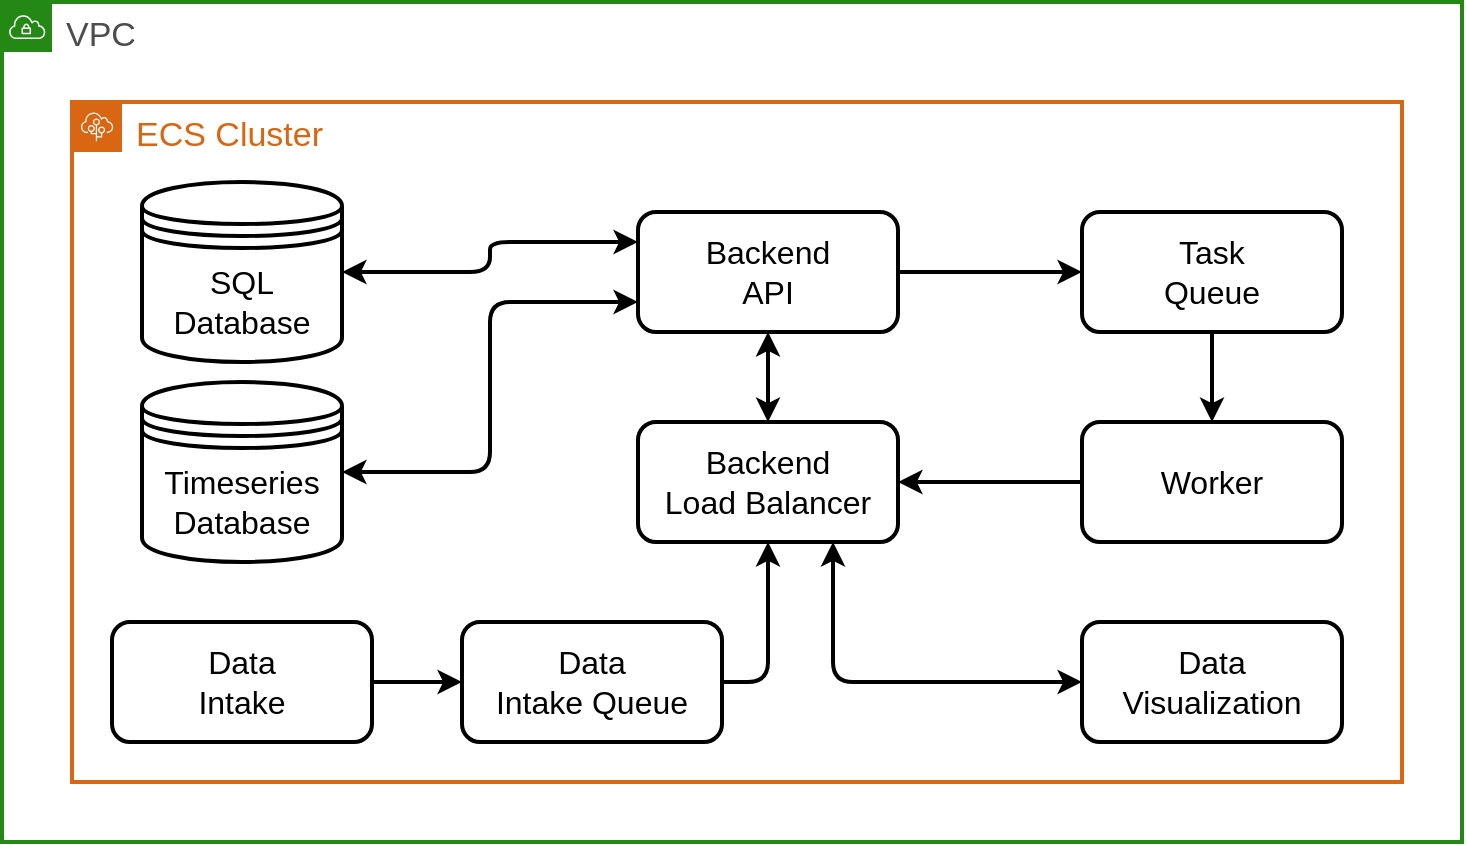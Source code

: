 <mxfile>
    <diagram id="mfnlEOGfepoR6rfqa4XR" name="Page-1">
        <mxGraphModel dx="1185" dy="898" grid="1" gridSize="10" guides="1" tooltips="1" connect="1" arrows="1" fold="1" page="1" pageScale="1" pageWidth="827" pageHeight="1169" math="0" shadow="0">
            <root>
                <mxCell id="0"/>
                <mxCell id="1" parent="0"/>
                <mxCell id="50" value="VPC" style="points=[[0,0],[0.25,0],[0.5,0],[0.75,0],[1,0],[1,0.25],[1,0.5],[1,0.75],[1,1],[0.75,1],[0.5,1],[0.25,1],[0,1],[0,0.75],[0,0.5],[0,0.25]];outlineConnect=0;gradientColor=none;html=1;whiteSpace=wrap;fontSize=17;fontStyle=0;container=1;pointerEvents=0;collapsible=0;recursiveResize=0;shape=mxgraph.aws4.group;grIcon=mxgraph.aws4.group_vpc;strokeColor=#248814;fillColor=none;verticalAlign=top;align=left;spacingLeft=30;fontColor=#4D4D4D;dashed=0;strokeWidth=2;" vertex="1" parent="1">
                    <mxGeometry x="40" y="30" width="730" height="420" as="geometry"/>
                </mxCell>
                <mxCell id="51" value="ECS Cluster" style="points=[[0,0],[0.25,0],[0.5,0],[0.75,0],[1,0],[1,0.25],[1,0.5],[1,0.75],[1,1],[0.75,1],[0.5,1],[0.25,1],[0,1],[0,0.75],[0,0.5],[0,0.25]];outlineConnect=0;gradientColor=none;html=1;whiteSpace=wrap;fontSize=17;fontStyle=0;container=1;pointerEvents=0;collapsible=0;recursiveResize=0;shape=mxgraph.aws4.group;grIcon=mxgraph.aws4.group_elastic_beanstalk;strokeColor=#D86613;fillColor=none;verticalAlign=top;align=left;spacingLeft=30;fontColor=#D86613;dashed=0;strokeWidth=2;" vertex="1" parent="50">
                    <mxGeometry x="35" y="50" width="665" height="340" as="geometry"/>
                </mxCell>
                <mxCell id="74" style="edgeStyle=orthogonalEdgeStyle;html=1;exitX=1;exitY=0.5;exitDx=0;exitDy=0;entryX=0.5;entryY=1;entryDx=0;entryDy=0;startArrow=none;startFill=0;strokeWidth=2;" edge="1" parent="51" source="67" target="70">
                    <mxGeometry relative="1" as="geometry"/>
                </mxCell>
                <mxCell id="67" value="Data&lt;br style=&quot;font-size: 16px&quot;&gt;Intake Queue" style="rounded=1;whiteSpace=wrap;html=1;fontSize=16;strokeWidth=2;" vertex="1" parent="51">
                    <mxGeometry x="195" y="260" width="130" height="60" as="geometry"/>
                </mxCell>
                <mxCell id="70" value="Backend&lt;br&gt;Load Balancer" style="rounded=1;whiteSpace=wrap;html=1;fontSize=16;strokeWidth=2;" vertex="1" parent="51">
                    <mxGeometry x="283" y="160" width="130" height="60" as="geometry"/>
                </mxCell>
                <mxCell id="85" style="edgeStyle=orthogonalEdgeStyle;html=1;exitX=1;exitY=0.5;exitDx=0;exitDy=0;entryX=0;entryY=0.5;entryDx=0;entryDy=0;startArrow=none;startFill=0;strokeWidth=2;" edge="1" parent="51" source="64" target="84">
                    <mxGeometry relative="1" as="geometry"/>
                </mxCell>
                <mxCell id="64" value="Backend&lt;br&gt;API" style="rounded=1;whiteSpace=wrap;html=1;fontSize=16;strokeWidth=2;" vertex="1" parent="51">
                    <mxGeometry x="283" y="55" width="130" height="60" as="geometry"/>
                </mxCell>
                <mxCell id="72" style="edgeStyle=orthogonalEdgeStyle;html=1;exitX=0.5;exitY=0;exitDx=0;exitDy=0;entryX=0.5;entryY=1;entryDx=0;entryDy=0;startArrow=classic;startFill=1;strokeWidth=2;" edge="1" parent="51" source="70" target="64">
                    <mxGeometry relative="1" as="geometry"/>
                </mxCell>
                <mxCell id="87" style="edgeStyle=orthogonalEdgeStyle;html=1;exitX=0;exitY=0.5;exitDx=0;exitDy=0;entryX=1;entryY=0.5;entryDx=0;entryDy=0;startArrow=none;startFill=0;strokeWidth=2;" edge="1" parent="51" source="66" target="70">
                    <mxGeometry relative="1" as="geometry"/>
                </mxCell>
                <mxCell id="66" value="Worker" style="rounded=1;whiteSpace=wrap;html=1;fontSize=16;strokeWidth=2;" vertex="1" parent="51">
                    <mxGeometry x="505" y="160" width="130" height="60" as="geometry"/>
                </mxCell>
                <mxCell id="86" style="edgeStyle=orthogonalEdgeStyle;html=1;exitX=0.5;exitY=1;exitDx=0;exitDy=0;entryX=0.5;entryY=0;entryDx=0;entryDy=0;startArrow=none;startFill=0;strokeWidth=2;" edge="1" parent="51" source="84" target="66">
                    <mxGeometry relative="1" as="geometry"/>
                </mxCell>
                <mxCell id="84" value="Task&lt;br&gt;Queue" style="rounded=1;whiteSpace=wrap;html=1;fontSize=16;strokeWidth=2;" vertex="1" parent="51">
                    <mxGeometry x="505" y="55" width="130" height="60" as="geometry"/>
                </mxCell>
                <mxCell id="61" value="SQL&lt;br&gt;Database" style="shape=datastore;whiteSpace=wrap;html=1;fontSize=16;strokeWidth=2;" vertex="1" parent="51">
                    <mxGeometry x="35" y="40" width="100" height="90" as="geometry"/>
                </mxCell>
                <mxCell id="60" style="edgeStyle=orthogonalEdgeStyle;html=1;exitX=1;exitY=0.5;exitDx=0;exitDy=0;entryX=0;entryY=0.25;entryDx=0;entryDy=0;fontSize=16;startArrow=classic;startFill=1;strokeWidth=2;" edge="1" parent="51" source="61" target="64">
                    <mxGeometry relative="1" as="geometry"/>
                </mxCell>
                <mxCell id="59" value="Timeseries&lt;br&gt;Database" style="shape=datastore;whiteSpace=wrap;html=1;fontSize=16;strokeWidth=2;" vertex="1" parent="51">
                    <mxGeometry x="35" y="140" width="100" height="90" as="geometry"/>
                </mxCell>
                <mxCell id="58" style="edgeStyle=orthogonalEdgeStyle;html=1;exitX=1;exitY=0.5;exitDx=0;exitDy=0;entryX=0;entryY=0.75;entryDx=0;entryDy=0;fontSize=16;startArrow=classic;startFill=1;strokeWidth=2;" edge="1" parent="51" source="59" target="64">
                    <mxGeometry relative="1" as="geometry"/>
                </mxCell>
                <mxCell id="56" value="Data&lt;br style=&quot;font-size: 16px;&quot;&gt;Intake" style="rounded=1;whiteSpace=wrap;html=1;fontSize=16;strokeWidth=2;" vertex="1" parent="51">
                    <mxGeometry x="20" y="260" width="130" height="60" as="geometry"/>
                </mxCell>
                <mxCell id="68" style="edgeStyle=orthogonalEdgeStyle;html=1;exitX=1;exitY=0.5;exitDx=0;exitDy=0;entryX=0;entryY=0.5;entryDx=0;entryDy=0;startArrow=none;startFill=0;strokeWidth=2;" edge="1" parent="51" source="56" target="67">
                    <mxGeometry relative="1" as="geometry"/>
                </mxCell>
                <mxCell id="62" value="Data&lt;br&gt;Visualization" style="rounded=1;whiteSpace=wrap;html=1;fontSize=16;strokeWidth=2;" vertex="1" parent="1">
                    <mxGeometry x="580" y="340" width="130" height="60" as="geometry"/>
                </mxCell>
                <mxCell id="73" style="edgeStyle=orthogonalEdgeStyle;html=1;exitX=0.75;exitY=1;exitDx=0;exitDy=0;entryX=0;entryY=0.5;entryDx=0;entryDy=0;startArrow=classic;startFill=1;strokeWidth=2;" edge="1" parent="1" source="70" target="62">
                    <mxGeometry relative="1" as="geometry"/>
                </mxCell>
            </root>
        </mxGraphModel>
    </diagram>
</mxfile>